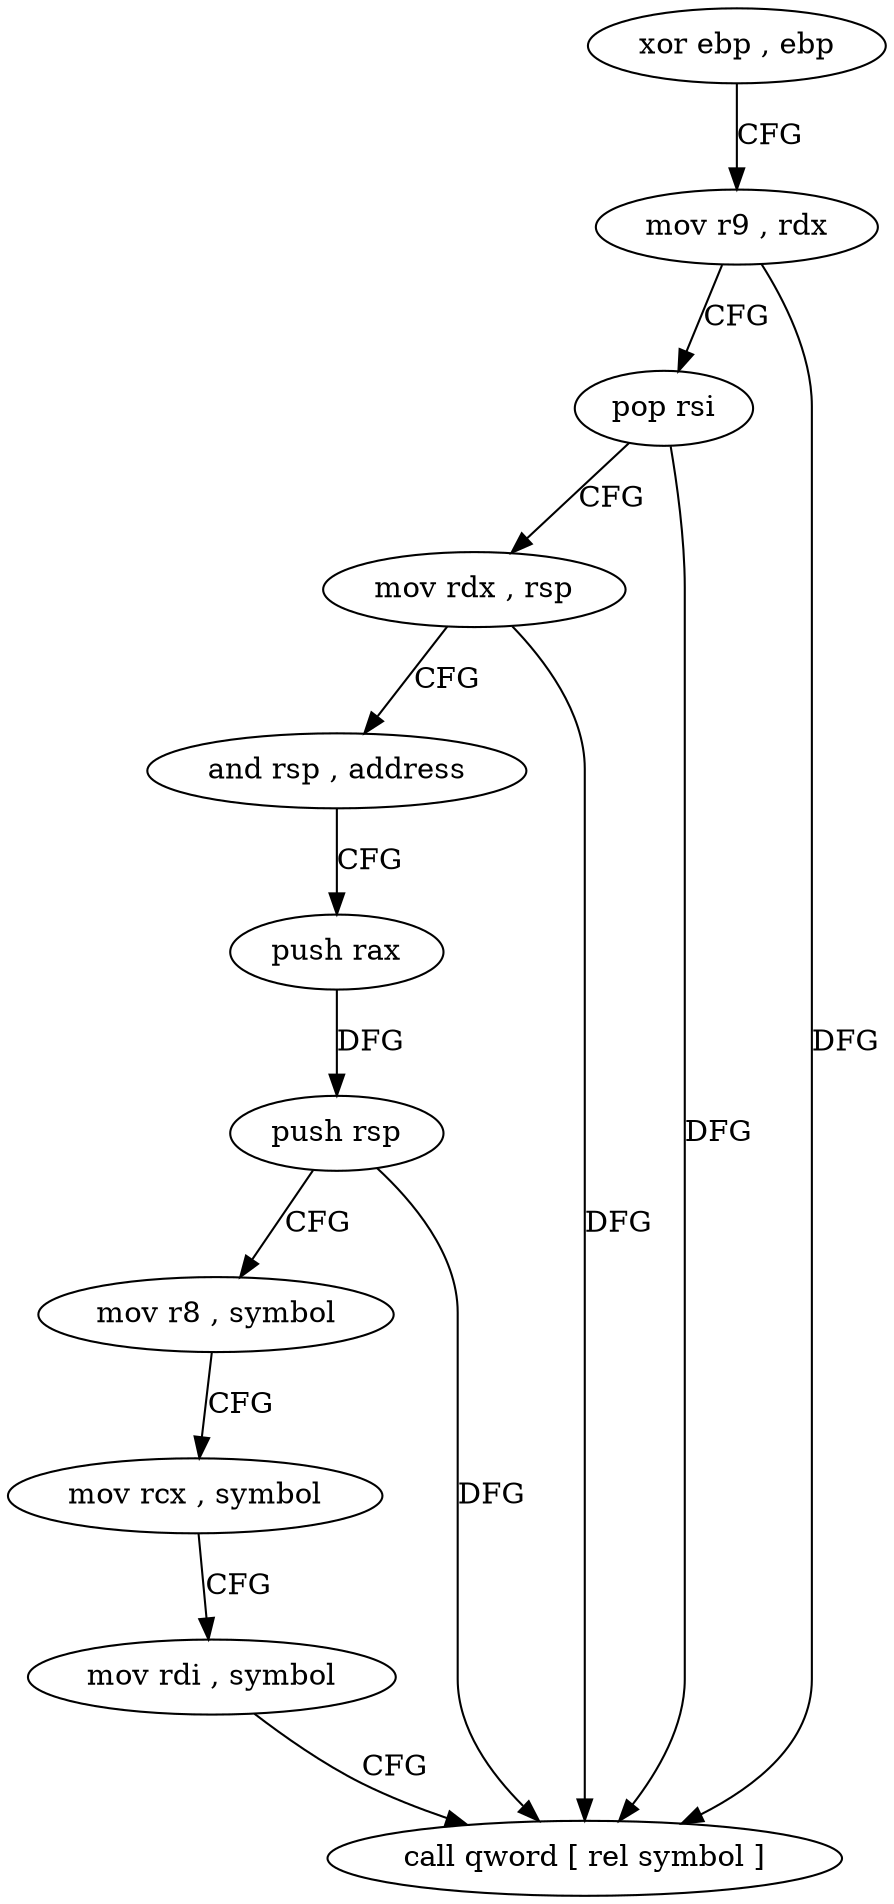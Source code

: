 digraph "func" {
"4208736" [label = "xor ebp , ebp" ]
"4208738" [label = "mov r9 , rdx" ]
"4208741" [label = "pop rsi" ]
"4208742" [label = "mov rdx , rsp" ]
"4208745" [label = "and rsp , address" ]
"4208749" [label = "push rax" ]
"4208750" [label = "push rsp" ]
"4208751" [label = "mov r8 , symbol" ]
"4208758" [label = "mov rcx , symbol" ]
"4208765" [label = "mov rdi , symbol" ]
"4208772" [label = "call qword [ rel symbol ]" ]
"4208736" -> "4208738" [ label = "CFG" ]
"4208738" -> "4208741" [ label = "CFG" ]
"4208738" -> "4208772" [ label = "DFG" ]
"4208741" -> "4208742" [ label = "CFG" ]
"4208741" -> "4208772" [ label = "DFG" ]
"4208742" -> "4208745" [ label = "CFG" ]
"4208742" -> "4208772" [ label = "DFG" ]
"4208745" -> "4208749" [ label = "CFG" ]
"4208749" -> "4208750" [ label = "DFG" ]
"4208750" -> "4208751" [ label = "CFG" ]
"4208750" -> "4208772" [ label = "DFG" ]
"4208751" -> "4208758" [ label = "CFG" ]
"4208758" -> "4208765" [ label = "CFG" ]
"4208765" -> "4208772" [ label = "CFG" ]
}
